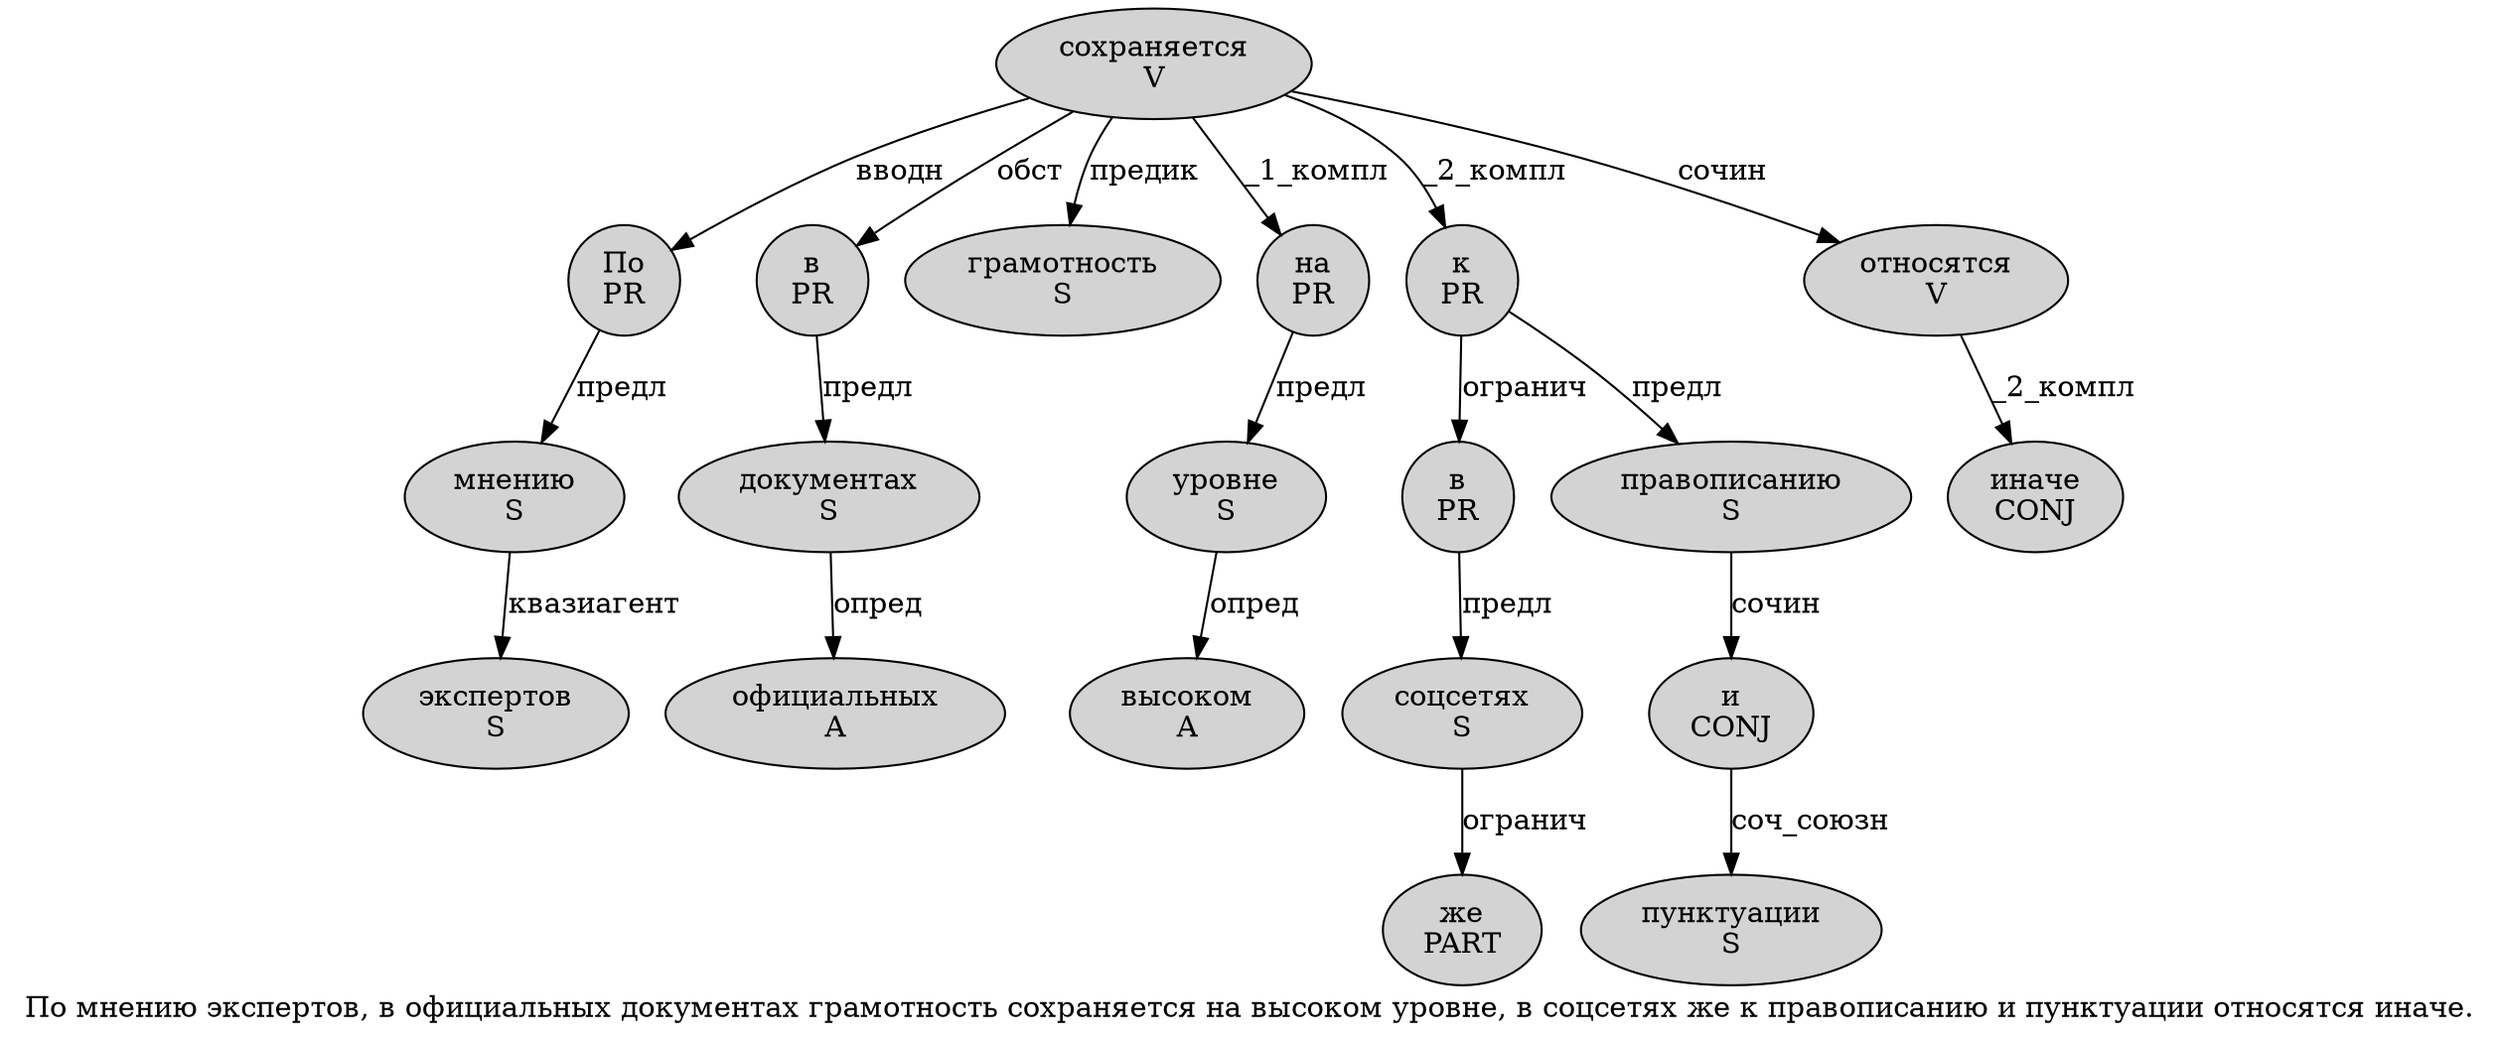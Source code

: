 digraph SENTENCE_289 {
	graph [label="По мнению экспертов, в официальных документах грамотность сохраняется на высоком уровне, в соцсетях же к правописанию и пунктуации относятся иначе."]
	node [style=filled]
		0 [label="По
PR" color="" fillcolor=lightgray penwidth=1 shape=ellipse]
		1 [label="мнению
S" color="" fillcolor=lightgray penwidth=1 shape=ellipse]
		2 [label="экспертов
S" color="" fillcolor=lightgray penwidth=1 shape=ellipse]
		4 [label="в
PR" color="" fillcolor=lightgray penwidth=1 shape=ellipse]
		5 [label="официальных
A" color="" fillcolor=lightgray penwidth=1 shape=ellipse]
		6 [label="документах
S" color="" fillcolor=lightgray penwidth=1 shape=ellipse]
		7 [label="грамотность
S" color="" fillcolor=lightgray penwidth=1 shape=ellipse]
		8 [label="сохраняется
V" color="" fillcolor=lightgray penwidth=1 shape=ellipse]
		9 [label="на
PR" color="" fillcolor=lightgray penwidth=1 shape=ellipse]
		10 [label="высоком
A" color="" fillcolor=lightgray penwidth=1 shape=ellipse]
		11 [label="уровне
S" color="" fillcolor=lightgray penwidth=1 shape=ellipse]
		13 [label="в
PR" color="" fillcolor=lightgray penwidth=1 shape=ellipse]
		14 [label="соцсетях
S" color="" fillcolor=lightgray penwidth=1 shape=ellipse]
		15 [label="же
PART" color="" fillcolor=lightgray penwidth=1 shape=ellipse]
		16 [label="к
PR" color="" fillcolor=lightgray penwidth=1 shape=ellipse]
		17 [label="правописанию
S" color="" fillcolor=lightgray penwidth=1 shape=ellipse]
		18 [label="и
CONJ" color="" fillcolor=lightgray penwidth=1 shape=ellipse]
		19 [label="пунктуации
S" color="" fillcolor=lightgray penwidth=1 shape=ellipse]
		20 [label="относятся
V" color="" fillcolor=lightgray penwidth=1 shape=ellipse]
		21 [label="иначе
CONJ" color="" fillcolor=lightgray penwidth=1 shape=ellipse]
			4 -> 6 [label="предл"]
			18 -> 19 [label="соч_союзн"]
			1 -> 2 [label="квазиагент"]
			13 -> 14 [label="предл"]
			20 -> 21 [label="_2_компл"]
			17 -> 18 [label="сочин"]
			9 -> 11 [label="предл"]
			16 -> 13 [label="огранич"]
			16 -> 17 [label="предл"]
			14 -> 15 [label="огранич"]
			6 -> 5 [label="опред"]
			8 -> 0 [label="вводн"]
			8 -> 4 [label="обст"]
			8 -> 7 [label="предик"]
			8 -> 9 [label="_1_компл"]
			8 -> 16 [label="_2_компл"]
			8 -> 20 [label="сочин"]
			0 -> 1 [label="предл"]
			11 -> 10 [label="опред"]
}
